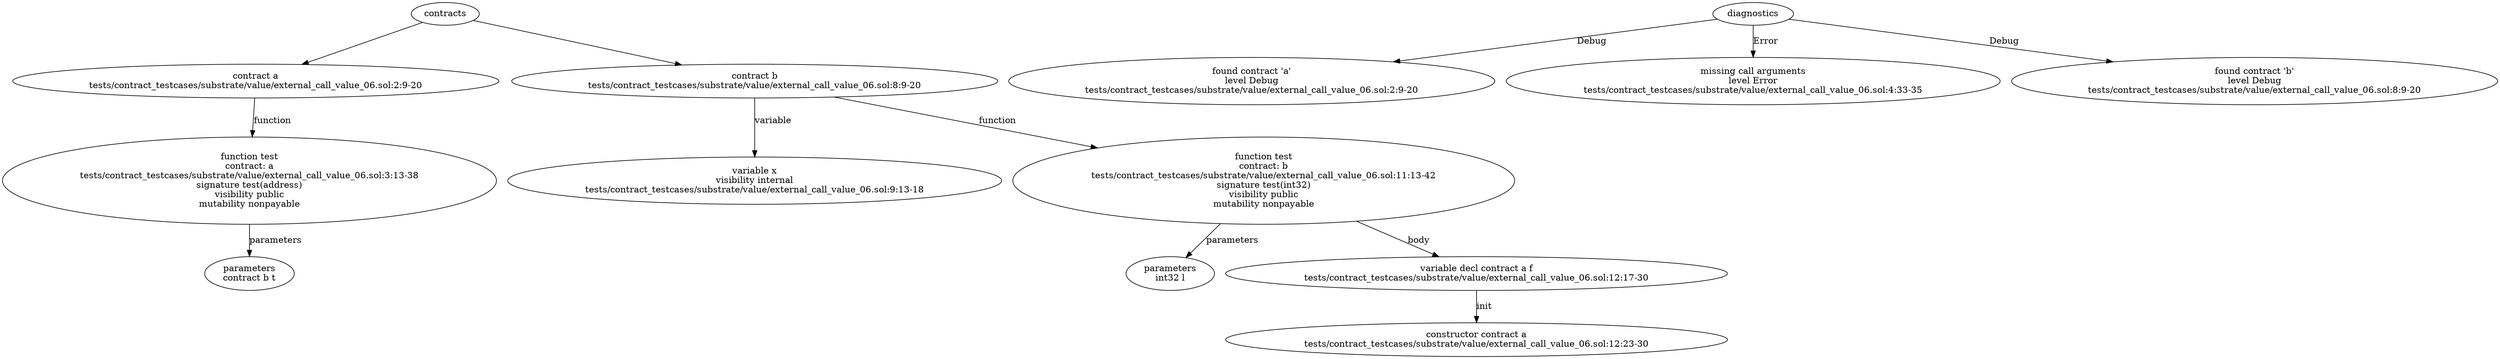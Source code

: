 strict digraph "tests/contract_testcases/substrate/value/external_call_value_06.sol" {
	contract [label="contract a\ntests/contract_testcases/substrate/value/external_call_value_06.sol:2:9-20"]
	test [label="function test\ncontract: a\ntests/contract_testcases/substrate/value/external_call_value_06.sol:3:13-38\nsignature test(address)\nvisibility public\nmutability nonpayable"]
	parameters [label="parameters\ncontract b t"]
	contract_4 [label="contract b\ntests/contract_testcases/substrate/value/external_call_value_06.sol:8:9-20"]
	var [label="variable x\nvisibility internal\ntests/contract_testcases/substrate/value/external_call_value_06.sol:9:13-18"]
	test_6 [label="function test\ncontract: b\ntests/contract_testcases/substrate/value/external_call_value_06.sol:11:13-42\nsignature test(int32)\nvisibility public\nmutability nonpayable"]
	parameters_7 [label="parameters\nint32 l"]
	var_decl [label="variable decl contract a f\ntests/contract_testcases/substrate/value/external_call_value_06.sol:12:17-30"]
	constructor [label="constructor contract a\ntests/contract_testcases/substrate/value/external_call_value_06.sol:12:23-30"]
	diagnostic [label="found contract 'a'\nlevel Debug\ntests/contract_testcases/substrate/value/external_call_value_06.sol:2:9-20"]
	diagnostic_12 [label="missing call arguments\nlevel Error\ntests/contract_testcases/substrate/value/external_call_value_06.sol:4:33-35"]
	diagnostic_13 [label="found contract 'b'\nlevel Debug\ntests/contract_testcases/substrate/value/external_call_value_06.sol:8:9-20"]
	contracts -> contract
	contract -> test [label="function"]
	test -> parameters [label="parameters"]
	contracts -> contract_4
	contract_4 -> var [label="variable"]
	contract_4 -> test_6 [label="function"]
	test_6 -> parameters_7 [label="parameters"]
	test_6 -> var_decl [label="body"]
	var_decl -> constructor [label="init"]
	diagnostics -> diagnostic [label="Debug"]
	diagnostics -> diagnostic_12 [label="Error"]
	diagnostics -> diagnostic_13 [label="Debug"]
}
